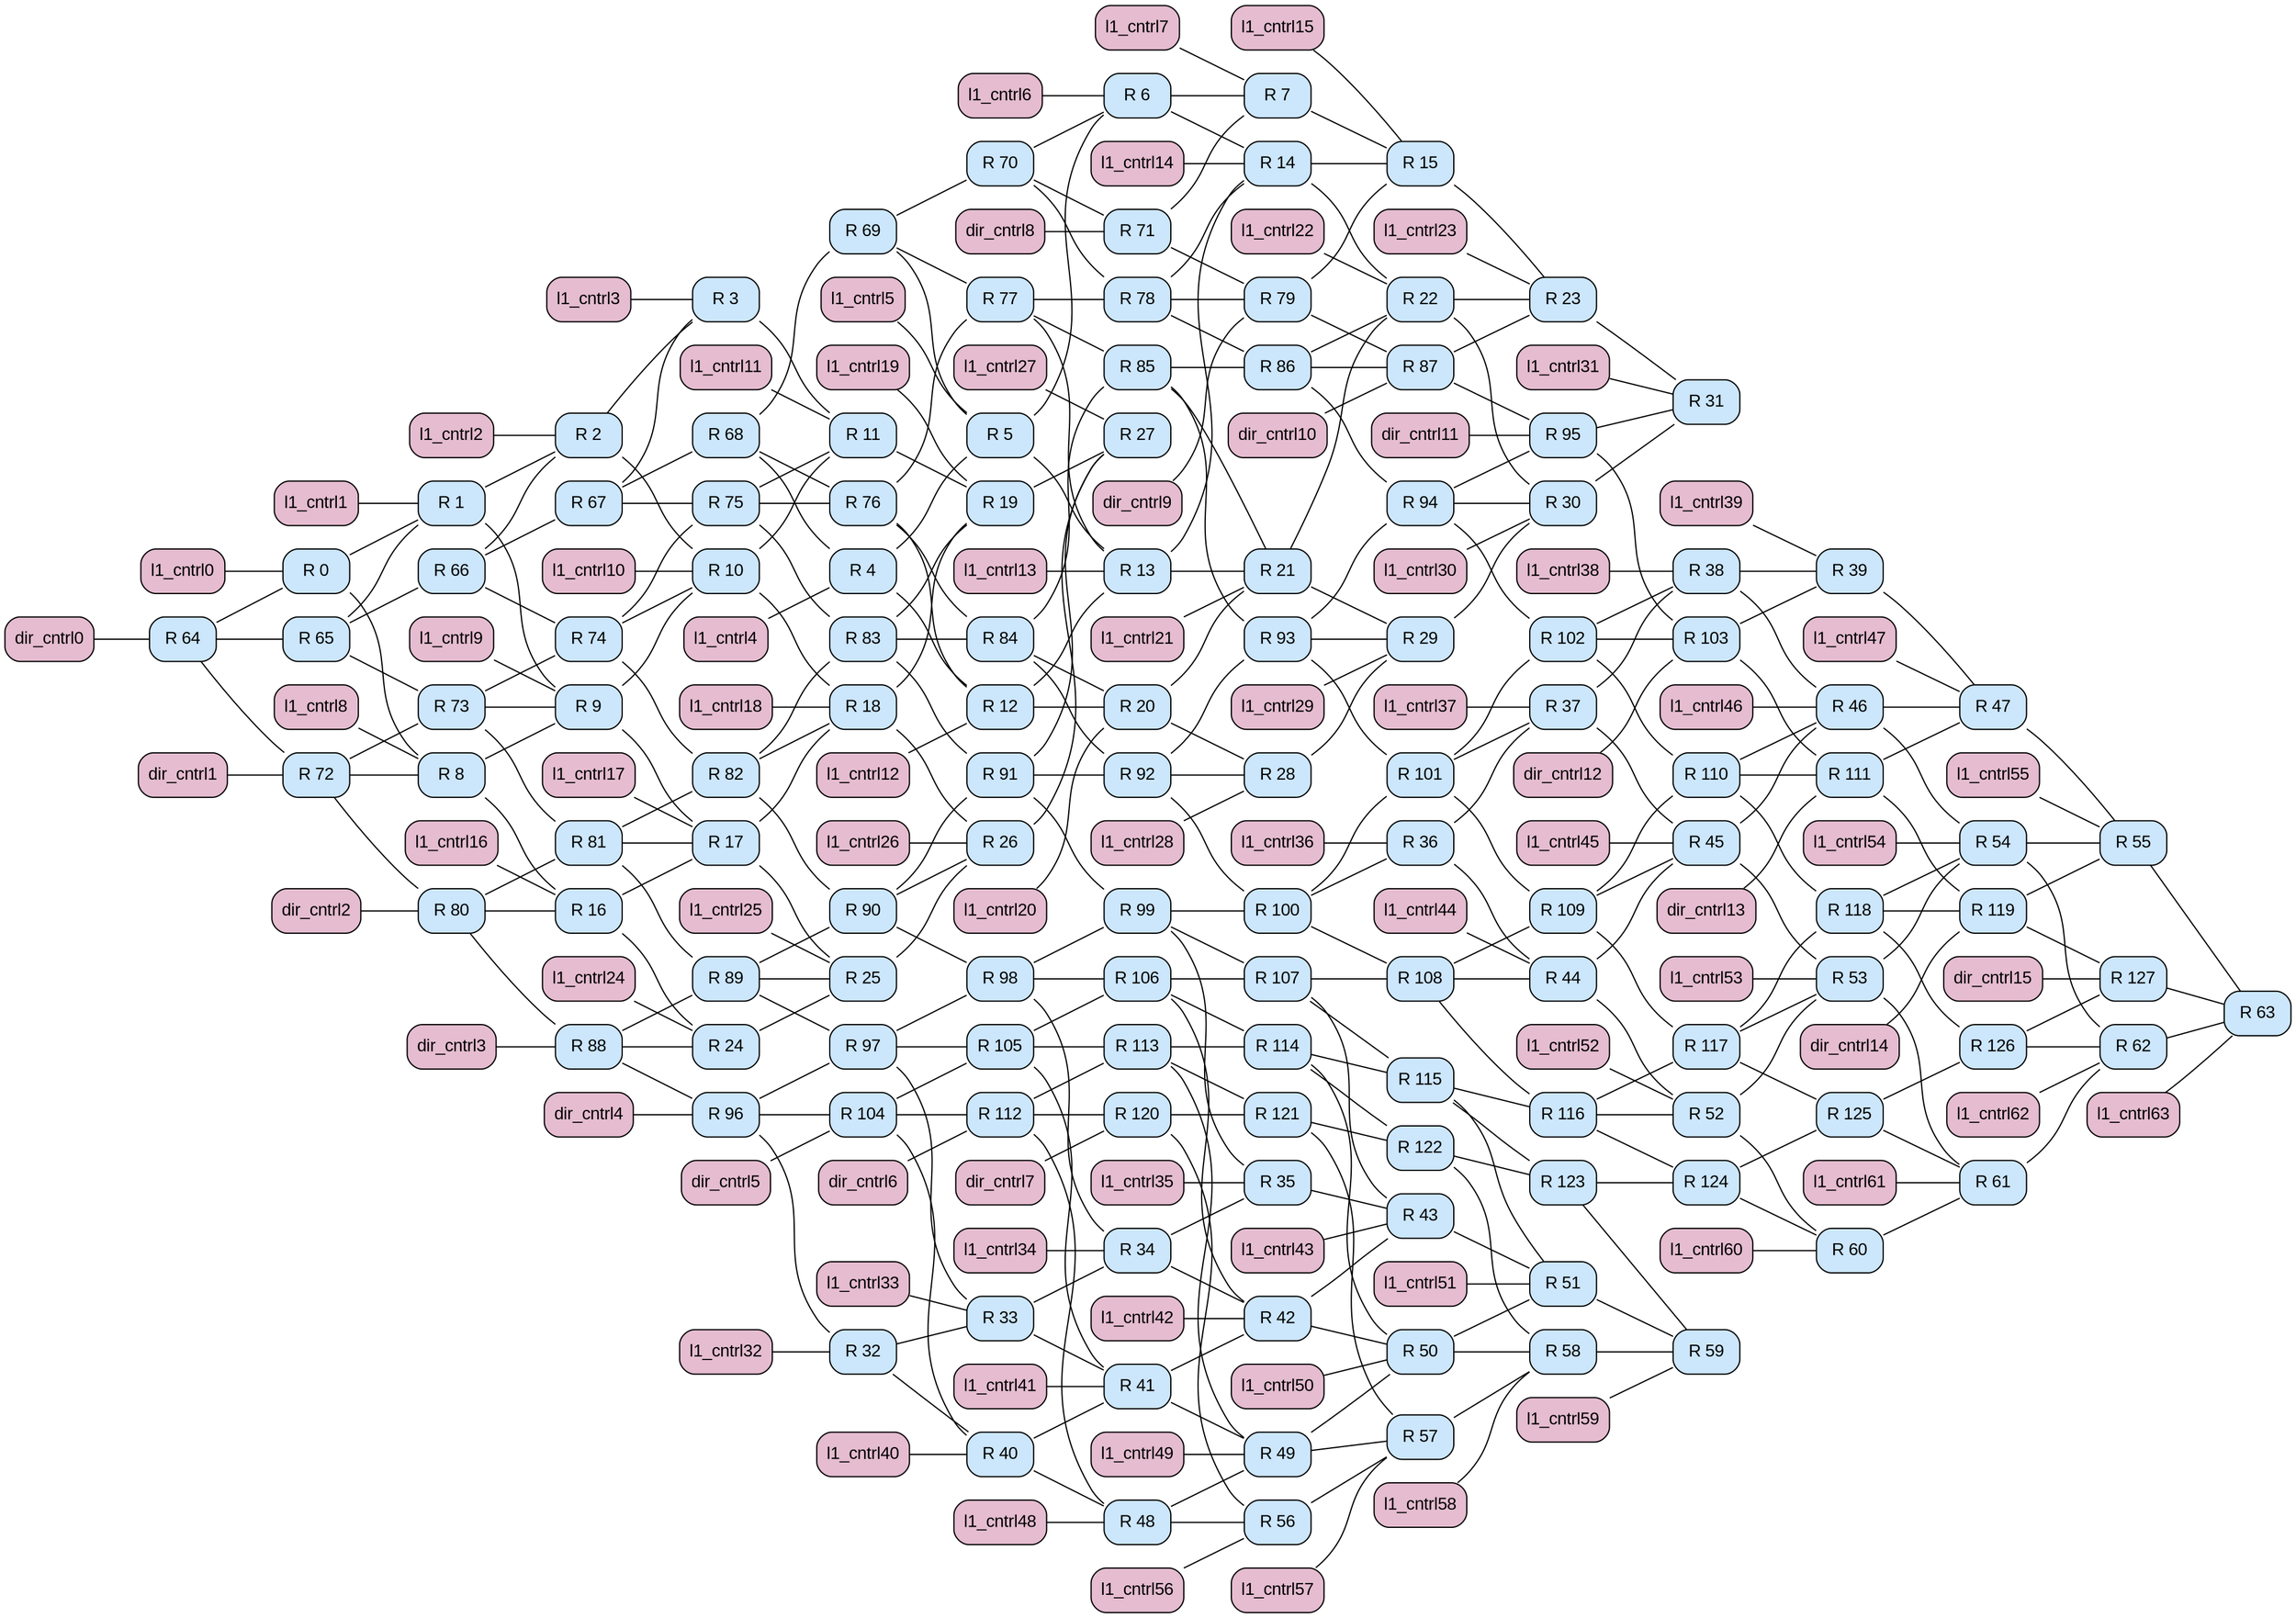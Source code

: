 graph G {
rankdir=LR;
"system.ruby.network.routers000" [color="#000000", fillcolor="#cce6fc", fontcolor="#000000", fontname=Arial, fontsize=14, label="R 0", shape=Mrecord, style="rounded, filled"];
"system.ruby.network.routers001" [color="#000000", fillcolor="#cce6fc", fontcolor="#000000", fontname=Arial, fontsize=14, label="R 1", shape=Mrecord, style="rounded, filled"];
"system.ruby.network.routers002" [color="#000000", fillcolor="#cce6fc", fontcolor="#000000", fontname=Arial, fontsize=14, label="R 2", shape=Mrecord, style="rounded, filled"];
"system.ruby.network.routers003" [color="#000000", fillcolor="#cce6fc", fontcolor="#000000", fontname=Arial, fontsize=14, label="R 3", shape=Mrecord, style="rounded, filled"];
"system.ruby.network.routers004" [color="#000000", fillcolor="#cce6fc", fontcolor="#000000", fontname=Arial, fontsize=14, label="R 4", shape=Mrecord, style="rounded, filled"];
"system.ruby.network.routers005" [color="#000000", fillcolor="#cce6fc", fontcolor="#000000", fontname=Arial, fontsize=14, label="R 5", shape=Mrecord, style="rounded, filled"];
"system.ruby.network.routers006" [color="#000000", fillcolor="#cce6fc", fontcolor="#000000", fontname=Arial, fontsize=14, label="R 6", shape=Mrecord, style="rounded, filled"];
"system.ruby.network.routers007" [color="#000000", fillcolor="#cce6fc", fontcolor="#000000", fontname=Arial, fontsize=14, label="R 7", shape=Mrecord, style="rounded, filled"];
"system.ruby.network.routers008" [color="#000000", fillcolor="#cce6fc", fontcolor="#000000", fontname=Arial, fontsize=14, label="R 8", shape=Mrecord, style="rounded, filled"];
"system.ruby.network.routers009" [color="#000000", fillcolor="#cce6fc", fontcolor="#000000", fontname=Arial, fontsize=14, label="R 9", shape=Mrecord, style="rounded, filled"];
"system.ruby.network.routers010" [color="#000000", fillcolor="#cce6fc", fontcolor="#000000", fontname=Arial, fontsize=14, label="R 10", shape=Mrecord, style="rounded, filled"];
"system.ruby.network.routers011" [color="#000000", fillcolor="#cce6fc", fontcolor="#000000", fontname=Arial, fontsize=14, label="R 11", shape=Mrecord, style="rounded, filled"];
"system.ruby.network.routers012" [color="#000000", fillcolor="#cce6fc", fontcolor="#000000", fontname=Arial, fontsize=14, label="R 12", shape=Mrecord, style="rounded, filled"];
"system.ruby.network.routers013" [color="#000000", fillcolor="#cce6fc", fontcolor="#000000", fontname=Arial, fontsize=14, label="R 13", shape=Mrecord, style="rounded, filled"];
"system.ruby.network.routers014" [color="#000000", fillcolor="#cce6fc", fontcolor="#000000", fontname=Arial, fontsize=14, label="R 14", shape=Mrecord, style="rounded, filled"];
"system.ruby.network.routers015" [color="#000000", fillcolor="#cce6fc", fontcolor="#000000", fontname=Arial, fontsize=14, label="R 15", shape=Mrecord, style="rounded, filled"];
"system.ruby.network.routers016" [color="#000000", fillcolor="#cce6fc", fontcolor="#000000", fontname=Arial, fontsize=14, label="R 16", shape=Mrecord, style="rounded, filled"];
"system.ruby.network.routers017" [color="#000000", fillcolor="#cce6fc", fontcolor="#000000", fontname=Arial, fontsize=14, label="R 17", shape=Mrecord, style="rounded, filled"];
"system.ruby.network.routers018" [color="#000000", fillcolor="#cce6fc", fontcolor="#000000", fontname=Arial, fontsize=14, label="R 18", shape=Mrecord, style="rounded, filled"];
"system.ruby.network.routers019" [color="#000000", fillcolor="#cce6fc", fontcolor="#000000", fontname=Arial, fontsize=14, label="R 19", shape=Mrecord, style="rounded, filled"];
"system.ruby.network.routers020" [color="#000000", fillcolor="#cce6fc", fontcolor="#000000", fontname=Arial, fontsize=14, label="R 20", shape=Mrecord, style="rounded, filled"];
"system.ruby.network.routers021" [color="#000000", fillcolor="#cce6fc", fontcolor="#000000", fontname=Arial, fontsize=14, label="R 21", shape=Mrecord, style="rounded, filled"];
"system.ruby.network.routers022" [color="#000000", fillcolor="#cce6fc", fontcolor="#000000", fontname=Arial, fontsize=14, label="R 22", shape=Mrecord, style="rounded, filled"];
"system.ruby.network.routers023" [color="#000000", fillcolor="#cce6fc", fontcolor="#000000", fontname=Arial, fontsize=14, label="R 23", shape=Mrecord, style="rounded, filled"];
"system.ruby.network.routers024" [color="#000000", fillcolor="#cce6fc", fontcolor="#000000", fontname=Arial, fontsize=14, label="R 24", shape=Mrecord, style="rounded, filled"];
"system.ruby.network.routers025" [color="#000000", fillcolor="#cce6fc", fontcolor="#000000", fontname=Arial, fontsize=14, label="R 25", shape=Mrecord, style="rounded, filled"];
"system.ruby.network.routers026" [color="#000000", fillcolor="#cce6fc", fontcolor="#000000", fontname=Arial, fontsize=14, label="R 26", shape=Mrecord, style="rounded, filled"];
"system.ruby.network.routers027" [color="#000000", fillcolor="#cce6fc", fontcolor="#000000", fontname=Arial, fontsize=14, label="R 27", shape=Mrecord, style="rounded, filled"];
"system.ruby.network.routers028" [color="#000000", fillcolor="#cce6fc", fontcolor="#000000", fontname=Arial, fontsize=14, label="R 28", shape=Mrecord, style="rounded, filled"];
"system.ruby.network.routers029" [color="#000000", fillcolor="#cce6fc", fontcolor="#000000", fontname=Arial, fontsize=14, label="R 29", shape=Mrecord, style="rounded, filled"];
"system.ruby.network.routers030" [color="#000000", fillcolor="#cce6fc", fontcolor="#000000", fontname=Arial, fontsize=14, label="R 30", shape=Mrecord, style="rounded, filled"];
"system.ruby.network.routers031" [color="#000000", fillcolor="#cce6fc", fontcolor="#000000", fontname=Arial, fontsize=14, label="R 31", shape=Mrecord, style="rounded, filled"];
"system.ruby.network.routers032" [color="#000000", fillcolor="#cce6fc", fontcolor="#000000", fontname=Arial, fontsize=14, label="R 32", shape=Mrecord, style="rounded, filled"];
"system.ruby.network.routers033" [color="#000000", fillcolor="#cce6fc", fontcolor="#000000", fontname=Arial, fontsize=14, label="R 33", shape=Mrecord, style="rounded, filled"];
"system.ruby.network.routers034" [color="#000000", fillcolor="#cce6fc", fontcolor="#000000", fontname=Arial, fontsize=14, label="R 34", shape=Mrecord, style="rounded, filled"];
"system.ruby.network.routers035" [color="#000000", fillcolor="#cce6fc", fontcolor="#000000", fontname=Arial, fontsize=14, label="R 35", shape=Mrecord, style="rounded, filled"];
"system.ruby.network.routers036" [color="#000000", fillcolor="#cce6fc", fontcolor="#000000", fontname=Arial, fontsize=14, label="R 36", shape=Mrecord, style="rounded, filled"];
"system.ruby.network.routers037" [color="#000000", fillcolor="#cce6fc", fontcolor="#000000", fontname=Arial, fontsize=14, label="R 37", shape=Mrecord, style="rounded, filled"];
"system.ruby.network.routers038" [color="#000000", fillcolor="#cce6fc", fontcolor="#000000", fontname=Arial, fontsize=14, label="R 38", shape=Mrecord, style="rounded, filled"];
"system.ruby.network.routers039" [color="#000000", fillcolor="#cce6fc", fontcolor="#000000", fontname=Arial, fontsize=14, label="R 39", shape=Mrecord, style="rounded, filled"];
"system.ruby.network.routers040" [color="#000000", fillcolor="#cce6fc", fontcolor="#000000", fontname=Arial, fontsize=14, label="R 40", shape=Mrecord, style="rounded, filled"];
"system.ruby.network.routers041" [color="#000000", fillcolor="#cce6fc", fontcolor="#000000", fontname=Arial, fontsize=14, label="R 41", shape=Mrecord, style="rounded, filled"];
"system.ruby.network.routers042" [color="#000000", fillcolor="#cce6fc", fontcolor="#000000", fontname=Arial, fontsize=14, label="R 42", shape=Mrecord, style="rounded, filled"];
"system.ruby.network.routers043" [color="#000000", fillcolor="#cce6fc", fontcolor="#000000", fontname=Arial, fontsize=14, label="R 43", shape=Mrecord, style="rounded, filled"];
"system.ruby.network.routers044" [color="#000000", fillcolor="#cce6fc", fontcolor="#000000", fontname=Arial, fontsize=14, label="R 44", shape=Mrecord, style="rounded, filled"];
"system.ruby.network.routers045" [color="#000000", fillcolor="#cce6fc", fontcolor="#000000", fontname=Arial, fontsize=14, label="R 45", shape=Mrecord, style="rounded, filled"];
"system.ruby.network.routers046" [color="#000000", fillcolor="#cce6fc", fontcolor="#000000", fontname=Arial, fontsize=14, label="R 46", shape=Mrecord, style="rounded, filled"];
"system.ruby.network.routers047" [color="#000000", fillcolor="#cce6fc", fontcolor="#000000", fontname=Arial, fontsize=14, label="R 47", shape=Mrecord, style="rounded, filled"];
"system.ruby.network.routers048" [color="#000000", fillcolor="#cce6fc", fontcolor="#000000", fontname=Arial, fontsize=14, label="R 48", shape=Mrecord, style="rounded, filled"];
"system.ruby.network.routers049" [color="#000000", fillcolor="#cce6fc", fontcolor="#000000", fontname=Arial, fontsize=14, label="R 49", shape=Mrecord, style="rounded, filled"];
"system.ruby.network.routers050" [color="#000000", fillcolor="#cce6fc", fontcolor="#000000", fontname=Arial, fontsize=14, label="R 50", shape=Mrecord, style="rounded, filled"];
"system.ruby.network.routers051" [color="#000000", fillcolor="#cce6fc", fontcolor="#000000", fontname=Arial, fontsize=14, label="R 51", shape=Mrecord, style="rounded, filled"];
"system.ruby.network.routers052" [color="#000000", fillcolor="#cce6fc", fontcolor="#000000", fontname=Arial, fontsize=14, label="R 52", shape=Mrecord, style="rounded, filled"];
"system.ruby.network.routers053" [color="#000000", fillcolor="#cce6fc", fontcolor="#000000", fontname=Arial, fontsize=14, label="R 53", shape=Mrecord, style="rounded, filled"];
"system.ruby.network.routers054" [color="#000000", fillcolor="#cce6fc", fontcolor="#000000", fontname=Arial, fontsize=14, label="R 54", shape=Mrecord, style="rounded, filled"];
"system.ruby.network.routers055" [color="#000000", fillcolor="#cce6fc", fontcolor="#000000", fontname=Arial, fontsize=14, label="R 55", shape=Mrecord, style="rounded, filled"];
"system.ruby.network.routers056" [color="#000000", fillcolor="#cce6fc", fontcolor="#000000", fontname=Arial, fontsize=14, label="R 56", shape=Mrecord, style="rounded, filled"];
"system.ruby.network.routers057" [color="#000000", fillcolor="#cce6fc", fontcolor="#000000", fontname=Arial, fontsize=14, label="R 57", shape=Mrecord, style="rounded, filled"];
"system.ruby.network.routers058" [color="#000000", fillcolor="#cce6fc", fontcolor="#000000", fontname=Arial, fontsize=14, label="R 58", shape=Mrecord, style="rounded, filled"];
"system.ruby.network.routers059" [color="#000000", fillcolor="#cce6fc", fontcolor="#000000", fontname=Arial, fontsize=14, label="R 59", shape=Mrecord, style="rounded, filled"];
"system.ruby.network.routers060" [color="#000000", fillcolor="#cce6fc", fontcolor="#000000", fontname=Arial, fontsize=14, label="R 60", shape=Mrecord, style="rounded, filled"];
"system.ruby.network.routers061" [color="#000000", fillcolor="#cce6fc", fontcolor="#000000", fontname=Arial, fontsize=14, label="R 61", shape=Mrecord, style="rounded, filled"];
"system.ruby.network.routers062" [color="#000000", fillcolor="#cce6fc", fontcolor="#000000", fontname=Arial, fontsize=14, label="R 62", shape=Mrecord, style="rounded, filled"];
"system.ruby.network.routers063" [color="#000000", fillcolor="#cce6fc", fontcolor="#000000", fontname=Arial, fontsize=14, label="R 63", shape=Mrecord, style="rounded, filled"];
"system.ruby.network.routers064" [color="#000000", fillcolor="#cce6fc", fontcolor="#000000", fontname=Arial, fontsize=14, label="R 64", shape=Mrecord, style="rounded, filled"];
"system.ruby.network.routers065" [color="#000000", fillcolor="#cce6fc", fontcolor="#000000", fontname=Arial, fontsize=14, label="R 65", shape=Mrecord, style="rounded, filled"];
"system.ruby.network.routers066" [color="#000000", fillcolor="#cce6fc", fontcolor="#000000", fontname=Arial, fontsize=14, label="R 66", shape=Mrecord, style="rounded, filled"];
"system.ruby.network.routers067" [color="#000000", fillcolor="#cce6fc", fontcolor="#000000", fontname=Arial, fontsize=14, label="R 67", shape=Mrecord, style="rounded, filled"];
"system.ruby.network.routers068" [color="#000000", fillcolor="#cce6fc", fontcolor="#000000", fontname=Arial, fontsize=14, label="R 68", shape=Mrecord, style="rounded, filled"];
"system.ruby.network.routers069" [color="#000000", fillcolor="#cce6fc", fontcolor="#000000", fontname=Arial, fontsize=14, label="R 69", shape=Mrecord, style="rounded, filled"];
"system.ruby.network.routers070" [color="#000000", fillcolor="#cce6fc", fontcolor="#000000", fontname=Arial, fontsize=14, label="R 70", shape=Mrecord, style="rounded, filled"];
"system.ruby.network.routers071" [color="#000000", fillcolor="#cce6fc", fontcolor="#000000", fontname=Arial, fontsize=14, label="R 71", shape=Mrecord, style="rounded, filled"];
"system.ruby.network.routers072" [color="#000000", fillcolor="#cce6fc", fontcolor="#000000", fontname=Arial, fontsize=14, label="R 72", shape=Mrecord, style="rounded, filled"];
"system.ruby.network.routers073" [color="#000000", fillcolor="#cce6fc", fontcolor="#000000", fontname=Arial, fontsize=14, label="R 73", shape=Mrecord, style="rounded, filled"];
"system.ruby.network.routers074" [color="#000000", fillcolor="#cce6fc", fontcolor="#000000", fontname=Arial, fontsize=14, label="R 74", shape=Mrecord, style="rounded, filled"];
"system.ruby.network.routers075" [color="#000000", fillcolor="#cce6fc", fontcolor="#000000", fontname=Arial, fontsize=14, label="R 75", shape=Mrecord, style="rounded, filled"];
"system.ruby.network.routers076" [color="#000000", fillcolor="#cce6fc", fontcolor="#000000", fontname=Arial, fontsize=14, label="R 76", shape=Mrecord, style="rounded, filled"];
"system.ruby.network.routers077" [color="#000000", fillcolor="#cce6fc", fontcolor="#000000", fontname=Arial, fontsize=14, label="R 77", shape=Mrecord, style="rounded, filled"];
"system.ruby.network.routers078" [color="#000000", fillcolor="#cce6fc", fontcolor="#000000", fontname=Arial, fontsize=14, label="R 78", shape=Mrecord, style="rounded, filled"];
"system.ruby.network.routers079" [color="#000000", fillcolor="#cce6fc", fontcolor="#000000", fontname=Arial, fontsize=14, label="R 79", shape=Mrecord, style="rounded, filled"];
"system.ruby.network.routers080" [color="#000000", fillcolor="#cce6fc", fontcolor="#000000", fontname=Arial, fontsize=14, label="R 80", shape=Mrecord, style="rounded, filled"];
"system.ruby.network.routers081" [color="#000000", fillcolor="#cce6fc", fontcolor="#000000", fontname=Arial, fontsize=14, label="R 81", shape=Mrecord, style="rounded, filled"];
"system.ruby.network.routers082" [color="#000000", fillcolor="#cce6fc", fontcolor="#000000", fontname=Arial, fontsize=14, label="R 82", shape=Mrecord, style="rounded, filled"];
"system.ruby.network.routers083" [color="#000000", fillcolor="#cce6fc", fontcolor="#000000", fontname=Arial, fontsize=14, label="R 83", shape=Mrecord, style="rounded, filled"];
"system.ruby.network.routers084" [color="#000000", fillcolor="#cce6fc", fontcolor="#000000", fontname=Arial, fontsize=14, label="R 84", shape=Mrecord, style="rounded, filled"];
"system.ruby.network.routers085" [color="#000000", fillcolor="#cce6fc", fontcolor="#000000", fontname=Arial, fontsize=14, label="R 85", shape=Mrecord, style="rounded, filled"];
"system.ruby.network.routers086" [color="#000000", fillcolor="#cce6fc", fontcolor="#000000", fontname=Arial, fontsize=14, label="R 86", shape=Mrecord, style="rounded, filled"];
"system.ruby.network.routers087" [color="#000000", fillcolor="#cce6fc", fontcolor="#000000", fontname=Arial, fontsize=14, label="R 87", shape=Mrecord, style="rounded, filled"];
"system.ruby.network.routers088" [color="#000000", fillcolor="#cce6fc", fontcolor="#000000", fontname=Arial, fontsize=14, label="R 88", shape=Mrecord, style="rounded, filled"];
"system.ruby.network.routers089" [color="#000000", fillcolor="#cce6fc", fontcolor="#000000", fontname=Arial, fontsize=14, label="R 89", shape=Mrecord, style="rounded, filled"];
"system.ruby.network.routers090" [color="#000000", fillcolor="#cce6fc", fontcolor="#000000", fontname=Arial, fontsize=14, label="R 90", shape=Mrecord, style="rounded, filled"];
"system.ruby.network.routers091" [color="#000000", fillcolor="#cce6fc", fontcolor="#000000", fontname=Arial, fontsize=14, label="R 91", shape=Mrecord, style="rounded, filled"];
"system.ruby.network.routers092" [color="#000000", fillcolor="#cce6fc", fontcolor="#000000", fontname=Arial, fontsize=14, label="R 92", shape=Mrecord, style="rounded, filled"];
"system.ruby.network.routers093" [color="#000000", fillcolor="#cce6fc", fontcolor="#000000", fontname=Arial, fontsize=14, label="R 93", shape=Mrecord, style="rounded, filled"];
"system.ruby.network.routers094" [color="#000000", fillcolor="#cce6fc", fontcolor="#000000", fontname=Arial, fontsize=14, label="R 94", shape=Mrecord, style="rounded, filled"];
"system.ruby.network.routers095" [color="#000000", fillcolor="#cce6fc", fontcolor="#000000", fontname=Arial, fontsize=14, label="R 95", shape=Mrecord, style="rounded, filled"];
"system.ruby.network.routers096" [color="#000000", fillcolor="#cce6fc", fontcolor="#000000", fontname=Arial, fontsize=14, label="R 96", shape=Mrecord, style="rounded, filled"];
"system.ruby.network.routers097" [color="#000000", fillcolor="#cce6fc", fontcolor="#000000", fontname=Arial, fontsize=14, label="R 97", shape=Mrecord, style="rounded, filled"];
"system.ruby.network.routers098" [color="#000000", fillcolor="#cce6fc", fontcolor="#000000", fontname=Arial, fontsize=14, label="R 98", shape=Mrecord, style="rounded, filled"];
"system.ruby.network.routers099" [color="#000000", fillcolor="#cce6fc", fontcolor="#000000", fontname=Arial, fontsize=14, label="R 99", shape=Mrecord, style="rounded, filled"];
"system.ruby.network.routers100" [color="#000000", fillcolor="#cce6fc", fontcolor="#000000", fontname=Arial, fontsize=14, label="R 100", shape=Mrecord, style="rounded, filled"];
"system.ruby.network.routers101" [color="#000000", fillcolor="#cce6fc", fontcolor="#000000", fontname=Arial, fontsize=14, label="R 101", shape=Mrecord, style="rounded, filled"];
"system.ruby.network.routers102" [color="#000000", fillcolor="#cce6fc", fontcolor="#000000", fontname=Arial, fontsize=14, label="R 102", shape=Mrecord, style="rounded, filled"];
"system.ruby.network.routers103" [color="#000000", fillcolor="#cce6fc", fontcolor="#000000", fontname=Arial, fontsize=14, label="R 103", shape=Mrecord, style="rounded, filled"];
"system.ruby.network.routers104" [color="#000000", fillcolor="#cce6fc", fontcolor="#000000", fontname=Arial, fontsize=14, label="R 104", shape=Mrecord, style="rounded, filled"];
"system.ruby.network.routers105" [color="#000000", fillcolor="#cce6fc", fontcolor="#000000", fontname=Arial, fontsize=14, label="R 105", shape=Mrecord, style="rounded, filled"];
"system.ruby.network.routers106" [color="#000000", fillcolor="#cce6fc", fontcolor="#000000", fontname=Arial, fontsize=14, label="R 106", shape=Mrecord, style="rounded, filled"];
"system.ruby.network.routers107" [color="#000000", fillcolor="#cce6fc", fontcolor="#000000", fontname=Arial, fontsize=14, label="R 107", shape=Mrecord, style="rounded, filled"];
"system.ruby.network.routers108" [color="#000000", fillcolor="#cce6fc", fontcolor="#000000", fontname=Arial, fontsize=14, label="R 108", shape=Mrecord, style="rounded, filled"];
"system.ruby.network.routers109" [color="#000000", fillcolor="#cce6fc", fontcolor="#000000", fontname=Arial, fontsize=14, label="R 109", shape=Mrecord, style="rounded, filled"];
"system.ruby.network.routers110" [color="#000000", fillcolor="#cce6fc", fontcolor="#000000", fontname=Arial, fontsize=14, label="R 110", shape=Mrecord, style="rounded, filled"];
"system.ruby.network.routers111" [color="#000000", fillcolor="#cce6fc", fontcolor="#000000", fontname=Arial, fontsize=14, label="R 111", shape=Mrecord, style="rounded, filled"];
"system.ruby.network.routers112" [color="#000000", fillcolor="#cce6fc", fontcolor="#000000", fontname=Arial, fontsize=14, label="R 112", shape=Mrecord, style="rounded, filled"];
"system.ruby.network.routers113" [color="#000000", fillcolor="#cce6fc", fontcolor="#000000", fontname=Arial, fontsize=14, label="R 113", shape=Mrecord, style="rounded, filled"];
"system.ruby.network.routers114" [color="#000000", fillcolor="#cce6fc", fontcolor="#000000", fontname=Arial, fontsize=14, label="R 114", shape=Mrecord, style="rounded, filled"];
"system.ruby.network.routers115" [color="#000000", fillcolor="#cce6fc", fontcolor="#000000", fontname=Arial, fontsize=14, label="R 115", shape=Mrecord, style="rounded, filled"];
"system.ruby.network.routers116" [color="#000000", fillcolor="#cce6fc", fontcolor="#000000", fontname=Arial, fontsize=14, label="R 116", shape=Mrecord, style="rounded, filled"];
"system.ruby.network.routers117" [color="#000000", fillcolor="#cce6fc", fontcolor="#000000", fontname=Arial, fontsize=14, label="R 117", shape=Mrecord, style="rounded, filled"];
"system.ruby.network.routers118" [color="#000000", fillcolor="#cce6fc", fontcolor="#000000", fontname=Arial, fontsize=14, label="R 118", shape=Mrecord, style="rounded, filled"];
"system.ruby.network.routers119" [color="#000000", fillcolor="#cce6fc", fontcolor="#000000", fontname=Arial, fontsize=14, label="R 119", shape=Mrecord, style="rounded, filled"];
"system.ruby.network.routers120" [color="#000000", fillcolor="#cce6fc", fontcolor="#000000", fontname=Arial, fontsize=14, label="R 120", shape=Mrecord, style="rounded, filled"];
"system.ruby.network.routers121" [color="#000000", fillcolor="#cce6fc", fontcolor="#000000", fontname=Arial, fontsize=14, label="R 121", shape=Mrecord, style="rounded, filled"];
"system.ruby.network.routers122" [color="#000000", fillcolor="#cce6fc", fontcolor="#000000", fontname=Arial, fontsize=14, label="R 122", shape=Mrecord, style="rounded, filled"];
"system.ruby.network.routers123" [color="#000000", fillcolor="#cce6fc", fontcolor="#000000", fontname=Arial, fontsize=14, label="R 123", shape=Mrecord, style="rounded, filled"];
"system.ruby.network.routers124" [color="#000000", fillcolor="#cce6fc", fontcolor="#000000", fontname=Arial, fontsize=14, label="R 124", shape=Mrecord, style="rounded, filled"];
"system.ruby.network.routers125" [color="#000000", fillcolor="#cce6fc", fontcolor="#000000", fontname=Arial, fontsize=14, label="R 125", shape=Mrecord, style="rounded, filled"];
"system.ruby.network.routers126" [color="#000000", fillcolor="#cce6fc", fontcolor="#000000", fontname=Arial, fontsize=14, label="R 126", shape=Mrecord, style="rounded, filled"];
"system.ruby.network.routers127" [color="#000000", fillcolor="#cce6fc", fontcolor="#000000", fontname=Arial, fontsize=14, label="R 127", shape=Mrecord, style="rounded, filled"];
"system.ruby.network.routers000" -- "system.ruby.network.routers001";
"system.ruby.network.routers001" -- "system.ruby.network.routers002";
"system.ruby.network.routers002" -- "system.ruby.network.routers003";
"system.ruby.network.routers004" -- "system.ruby.network.routers005";
"system.ruby.network.routers005" -- "system.ruby.network.routers006";
"system.ruby.network.routers006" -- "system.ruby.network.routers007";
"system.ruby.network.routers008" -- "system.ruby.network.routers009";
"system.ruby.network.routers009" -- "system.ruby.network.routers010";
"system.ruby.network.routers010" -- "system.ruby.network.routers011";
"system.ruby.network.routers012" -- "system.ruby.network.routers013";
"system.ruby.network.routers013" -- "system.ruby.network.routers014";
"system.ruby.network.routers014" -- "system.ruby.network.routers015";
"system.ruby.network.routers016" -- "system.ruby.network.routers017";
"system.ruby.network.routers017" -- "system.ruby.network.routers018";
"system.ruby.network.routers018" -- "system.ruby.network.routers019";
"system.ruby.network.routers020" -- "system.ruby.network.routers021";
"system.ruby.network.routers021" -- "system.ruby.network.routers022";
"system.ruby.network.routers022" -- "system.ruby.network.routers023";
"system.ruby.network.routers024" -- "system.ruby.network.routers025";
"system.ruby.network.routers025" -- "system.ruby.network.routers026";
"system.ruby.network.routers026" -- "system.ruby.network.routers027";
"system.ruby.network.routers028" -- "system.ruby.network.routers029";
"system.ruby.network.routers029" -- "system.ruby.network.routers030";
"system.ruby.network.routers030" -- "system.ruby.network.routers031";
"system.ruby.network.routers032" -- "system.ruby.network.routers033";
"system.ruby.network.routers033" -- "system.ruby.network.routers034";
"system.ruby.network.routers034" -- "system.ruby.network.routers035";
"system.ruby.network.routers036" -- "system.ruby.network.routers037";
"system.ruby.network.routers037" -- "system.ruby.network.routers038";
"system.ruby.network.routers038" -- "system.ruby.network.routers039";
"system.ruby.network.routers040" -- "system.ruby.network.routers041";
"system.ruby.network.routers041" -- "system.ruby.network.routers042";
"system.ruby.network.routers042" -- "system.ruby.network.routers043";
"system.ruby.network.routers044" -- "system.ruby.network.routers045";
"system.ruby.network.routers045" -- "system.ruby.network.routers046";
"system.ruby.network.routers046" -- "system.ruby.network.routers047";
"system.ruby.network.routers048" -- "system.ruby.network.routers049";
"system.ruby.network.routers049" -- "system.ruby.network.routers050";
"system.ruby.network.routers050" -- "system.ruby.network.routers051";
"system.ruby.network.routers052" -- "system.ruby.network.routers053";
"system.ruby.network.routers053" -- "system.ruby.network.routers054";
"system.ruby.network.routers054" -- "system.ruby.network.routers055";
"system.ruby.network.routers056" -- "system.ruby.network.routers057";
"system.ruby.network.routers057" -- "system.ruby.network.routers058";
"system.ruby.network.routers058" -- "system.ruby.network.routers059";
"system.ruby.network.routers060" -- "system.ruby.network.routers061";
"system.ruby.network.routers061" -- "system.ruby.network.routers062";
"system.ruby.network.routers062" -- "system.ruby.network.routers063";
"system.ruby.network.routers000" -- "system.ruby.network.routers008";
"system.ruby.network.routers008" -- "system.ruby.network.routers016";
"system.ruby.network.routers016" -- "system.ruby.network.routers024";
"system.ruby.network.routers032" -- "system.ruby.network.routers040";
"system.ruby.network.routers040" -- "system.ruby.network.routers048";
"system.ruby.network.routers048" -- "system.ruby.network.routers056";
"system.ruby.network.routers001" -- "system.ruby.network.routers009";
"system.ruby.network.routers009" -- "system.ruby.network.routers017";
"system.ruby.network.routers017" -- "system.ruby.network.routers025";
"system.ruby.network.routers033" -- "system.ruby.network.routers041";
"system.ruby.network.routers041" -- "system.ruby.network.routers049";
"system.ruby.network.routers049" -- "system.ruby.network.routers057";
"system.ruby.network.routers002" -- "system.ruby.network.routers010";
"system.ruby.network.routers010" -- "system.ruby.network.routers018";
"system.ruby.network.routers018" -- "system.ruby.network.routers026";
"system.ruby.network.routers034" -- "system.ruby.network.routers042";
"system.ruby.network.routers042" -- "system.ruby.network.routers050";
"system.ruby.network.routers050" -- "system.ruby.network.routers058";
"system.ruby.network.routers003" -- "system.ruby.network.routers011";
"system.ruby.network.routers011" -- "system.ruby.network.routers019";
"system.ruby.network.routers019" -- "system.ruby.network.routers027";
"system.ruby.network.routers035" -- "system.ruby.network.routers043";
"system.ruby.network.routers043" -- "system.ruby.network.routers051";
"system.ruby.network.routers051" -- "system.ruby.network.routers059";
"system.ruby.network.routers004" -- "system.ruby.network.routers012";
"system.ruby.network.routers012" -- "system.ruby.network.routers020";
"system.ruby.network.routers020" -- "system.ruby.network.routers028";
"system.ruby.network.routers036" -- "system.ruby.network.routers044";
"system.ruby.network.routers044" -- "system.ruby.network.routers052";
"system.ruby.network.routers052" -- "system.ruby.network.routers060";
"system.ruby.network.routers005" -- "system.ruby.network.routers013";
"system.ruby.network.routers013" -- "system.ruby.network.routers021";
"system.ruby.network.routers021" -- "system.ruby.network.routers029";
"system.ruby.network.routers037" -- "system.ruby.network.routers045";
"system.ruby.network.routers045" -- "system.ruby.network.routers053";
"system.ruby.network.routers053" -- "system.ruby.network.routers061";
"system.ruby.network.routers006" -- "system.ruby.network.routers014";
"system.ruby.network.routers014" -- "system.ruby.network.routers022";
"system.ruby.network.routers022" -- "system.ruby.network.routers030";
"system.ruby.network.routers038" -- "system.ruby.network.routers046";
"system.ruby.network.routers046" -- "system.ruby.network.routers054";
"system.ruby.network.routers054" -- "system.ruby.network.routers062";
"system.ruby.network.routers007" -- "system.ruby.network.routers015";
"system.ruby.network.routers015" -- "system.ruby.network.routers023";
"system.ruby.network.routers023" -- "system.ruby.network.routers031";
"system.ruby.network.routers039" -- "system.ruby.network.routers047";
"system.ruby.network.routers047" -- "system.ruby.network.routers055";
"system.ruby.network.routers055" -- "system.ruby.network.routers063";
"system.ruby.network.routers064" -- "system.ruby.network.routers065";
"system.ruby.network.routers065" -- "system.ruby.network.routers066";
"system.ruby.network.routers066" -- "system.ruby.network.routers067";
"system.ruby.network.routers067" -- "system.ruby.network.routers068";
"system.ruby.network.routers068" -- "system.ruby.network.routers069";
"system.ruby.network.routers069" -- "system.ruby.network.routers070";
"system.ruby.network.routers070" -- "system.ruby.network.routers071";
"system.ruby.network.routers072" -- "system.ruby.network.routers073";
"system.ruby.network.routers073" -- "system.ruby.network.routers074";
"system.ruby.network.routers074" -- "system.ruby.network.routers075";
"system.ruby.network.routers075" -- "system.ruby.network.routers076";
"system.ruby.network.routers076" -- "system.ruby.network.routers077";
"system.ruby.network.routers077" -- "system.ruby.network.routers078";
"system.ruby.network.routers078" -- "system.ruby.network.routers079";
"system.ruby.network.routers080" -- "system.ruby.network.routers081";
"system.ruby.network.routers081" -- "system.ruby.network.routers082";
"system.ruby.network.routers082" -- "system.ruby.network.routers083";
"system.ruby.network.routers083" -- "system.ruby.network.routers084";
"system.ruby.network.routers084" -- "system.ruby.network.routers085";
"system.ruby.network.routers085" -- "system.ruby.network.routers086";
"system.ruby.network.routers086" -- "system.ruby.network.routers087";
"system.ruby.network.routers088" -- "system.ruby.network.routers089";
"system.ruby.network.routers089" -- "system.ruby.network.routers090";
"system.ruby.network.routers090" -- "system.ruby.network.routers091";
"system.ruby.network.routers091" -- "system.ruby.network.routers092";
"system.ruby.network.routers092" -- "system.ruby.network.routers093";
"system.ruby.network.routers093" -- "system.ruby.network.routers094";
"system.ruby.network.routers094" -- "system.ruby.network.routers095";
"system.ruby.network.routers096" -- "system.ruby.network.routers097";
"system.ruby.network.routers097" -- "system.ruby.network.routers098";
"system.ruby.network.routers098" -- "system.ruby.network.routers099";
"system.ruby.network.routers099" -- "system.ruby.network.routers100";
"system.ruby.network.routers100" -- "system.ruby.network.routers101";
"system.ruby.network.routers101" -- "system.ruby.network.routers102";
"system.ruby.network.routers102" -- "system.ruby.network.routers103";
"system.ruby.network.routers104" -- "system.ruby.network.routers105";
"system.ruby.network.routers105" -- "system.ruby.network.routers106";
"system.ruby.network.routers106" -- "system.ruby.network.routers107";
"system.ruby.network.routers107" -- "system.ruby.network.routers108";
"system.ruby.network.routers108" -- "system.ruby.network.routers109";
"system.ruby.network.routers109" -- "system.ruby.network.routers110";
"system.ruby.network.routers110" -- "system.ruby.network.routers111";
"system.ruby.network.routers112" -- "system.ruby.network.routers113";
"system.ruby.network.routers113" -- "system.ruby.network.routers114";
"system.ruby.network.routers114" -- "system.ruby.network.routers115";
"system.ruby.network.routers115" -- "system.ruby.network.routers116";
"system.ruby.network.routers116" -- "system.ruby.network.routers117";
"system.ruby.network.routers117" -- "system.ruby.network.routers118";
"system.ruby.network.routers118" -- "system.ruby.network.routers119";
"system.ruby.network.routers120" -- "system.ruby.network.routers121";
"system.ruby.network.routers121" -- "system.ruby.network.routers122";
"system.ruby.network.routers122" -- "system.ruby.network.routers123";
"system.ruby.network.routers123" -- "system.ruby.network.routers124";
"system.ruby.network.routers124" -- "system.ruby.network.routers125";
"system.ruby.network.routers125" -- "system.ruby.network.routers126";
"system.ruby.network.routers126" -- "system.ruby.network.routers127";
"system.ruby.network.routers064" -- "system.ruby.network.routers072";
"system.ruby.network.routers072" -- "system.ruby.network.routers080";
"system.ruby.network.routers080" -- "system.ruby.network.routers088";
"system.ruby.network.routers088" -- "system.ruby.network.routers096";
"system.ruby.network.routers096" -- "system.ruby.network.routers104";
"system.ruby.network.routers104" -- "system.ruby.network.routers112";
"system.ruby.network.routers112" -- "system.ruby.network.routers120";
"system.ruby.network.routers065" -- "system.ruby.network.routers073";
"system.ruby.network.routers073" -- "system.ruby.network.routers081";
"system.ruby.network.routers081" -- "system.ruby.network.routers089";
"system.ruby.network.routers089" -- "system.ruby.network.routers097";
"system.ruby.network.routers097" -- "system.ruby.network.routers105";
"system.ruby.network.routers105" -- "system.ruby.network.routers113";
"system.ruby.network.routers113" -- "system.ruby.network.routers121";
"system.ruby.network.routers066" -- "system.ruby.network.routers074";
"system.ruby.network.routers074" -- "system.ruby.network.routers082";
"system.ruby.network.routers082" -- "system.ruby.network.routers090";
"system.ruby.network.routers090" -- "system.ruby.network.routers098";
"system.ruby.network.routers098" -- "system.ruby.network.routers106";
"system.ruby.network.routers106" -- "system.ruby.network.routers114";
"system.ruby.network.routers114" -- "system.ruby.network.routers122";
"system.ruby.network.routers067" -- "system.ruby.network.routers075";
"system.ruby.network.routers075" -- "system.ruby.network.routers083";
"system.ruby.network.routers083" -- "system.ruby.network.routers091";
"system.ruby.network.routers091" -- "system.ruby.network.routers099";
"system.ruby.network.routers099" -- "system.ruby.network.routers107";
"system.ruby.network.routers107" -- "system.ruby.network.routers115";
"system.ruby.network.routers115" -- "system.ruby.network.routers123";
"system.ruby.network.routers068" -- "system.ruby.network.routers076";
"system.ruby.network.routers076" -- "system.ruby.network.routers084";
"system.ruby.network.routers084" -- "system.ruby.network.routers092";
"system.ruby.network.routers092" -- "system.ruby.network.routers100";
"system.ruby.network.routers100" -- "system.ruby.network.routers108";
"system.ruby.network.routers108" -- "system.ruby.network.routers116";
"system.ruby.network.routers116" -- "system.ruby.network.routers124";
"system.ruby.network.routers069" -- "system.ruby.network.routers077";
"system.ruby.network.routers077" -- "system.ruby.network.routers085";
"system.ruby.network.routers085" -- "system.ruby.network.routers093";
"system.ruby.network.routers093" -- "system.ruby.network.routers101";
"system.ruby.network.routers101" -- "system.ruby.network.routers109";
"system.ruby.network.routers109" -- "system.ruby.network.routers117";
"system.ruby.network.routers117" -- "system.ruby.network.routers125";
"system.ruby.network.routers070" -- "system.ruby.network.routers078";
"system.ruby.network.routers078" -- "system.ruby.network.routers086";
"system.ruby.network.routers086" -- "system.ruby.network.routers094";
"system.ruby.network.routers094" -- "system.ruby.network.routers102";
"system.ruby.network.routers102" -- "system.ruby.network.routers110";
"system.ruby.network.routers110" -- "system.ruby.network.routers118";
"system.ruby.network.routers118" -- "system.ruby.network.routers126";
"system.ruby.network.routers071" -- "system.ruby.network.routers079";
"system.ruby.network.routers079" -- "system.ruby.network.routers087";
"system.ruby.network.routers087" -- "system.ruby.network.routers095";
"system.ruby.network.routers095" -- "system.ruby.network.routers103";
"system.ruby.network.routers103" -- "system.ruby.network.routers111";
"system.ruby.network.routers111" -- "system.ruby.network.routers119";
"system.ruby.network.routers119" -- "system.ruby.network.routers127";
"system.ruby.network.routers064" -- "system.ruby.network.routers000";
"system.ruby.network.routers072" -- "system.ruby.network.routers008";
"system.ruby.network.routers080" -- "system.ruby.network.routers016";
"system.ruby.network.routers088" -- "system.ruby.network.routers024";
"system.ruby.network.routers096" -- "system.ruby.network.routers032";
"system.ruby.network.routers104" -- "system.ruby.network.routers040";
"system.ruby.network.routers112" -- "system.ruby.network.routers048";
"system.ruby.network.routers120" -- "system.ruby.network.routers056";
"system.ruby.network.routers065" -- "system.ruby.network.routers001";
"system.ruby.network.routers073" -- "system.ruby.network.routers009";
"system.ruby.network.routers081" -- "system.ruby.network.routers017";
"system.ruby.network.routers089" -- "system.ruby.network.routers025";
"system.ruby.network.routers097" -- "system.ruby.network.routers033";
"system.ruby.network.routers105" -- "system.ruby.network.routers041";
"system.ruby.network.routers113" -- "system.ruby.network.routers049";
"system.ruby.network.routers121" -- "system.ruby.network.routers057";
"system.ruby.network.routers066" -- "system.ruby.network.routers002";
"system.ruby.network.routers074" -- "system.ruby.network.routers010";
"system.ruby.network.routers082" -- "system.ruby.network.routers018";
"system.ruby.network.routers090" -- "system.ruby.network.routers026";
"system.ruby.network.routers098" -- "system.ruby.network.routers034";
"system.ruby.network.routers106" -- "system.ruby.network.routers042";
"system.ruby.network.routers114" -- "system.ruby.network.routers050";
"system.ruby.network.routers122" -- "system.ruby.network.routers058";
"system.ruby.network.routers067" -- "system.ruby.network.routers003";
"system.ruby.network.routers075" -- "system.ruby.network.routers011";
"system.ruby.network.routers083" -- "system.ruby.network.routers019";
"system.ruby.network.routers091" -- "system.ruby.network.routers027";
"system.ruby.network.routers099" -- "system.ruby.network.routers035";
"system.ruby.network.routers107" -- "system.ruby.network.routers043";
"system.ruby.network.routers115" -- "system.ruby.network.routers051";
"system.ruby.network.routers123" -- "system.ruby.network.routers059";
"system.ruby.network.routers068" -- "system.ruby.network.routers004";
"system.ruby.network.routers076" -- "system.ruby.network.routers012";
"system.ruby.network.routers084" -- "system.ruby.network.routers020";
"system.ruby.network.routers092" -- "system.ruby.network.routers028";
"system.ruby.network.routers100" -- "system.ruby.network.routers036";
"system.ruby.network.routers108" -- "system.ruby.network.routers044";
"system.ruby.network.routers116" -- "system.ruby.network.routers052";
"system.ruby.network.routers124" -- "system.ruby.network.routers060";
"system.ruby.network.routers069" -- "system.ruby.network.routers005";
"system.ruby.network.routers077" -- "system.ruby.network.routers013";
"system.ruby.network.routers085" -- "system.ruby.network.routers021";
"system.ruby.network.routers093" -- "system.ruby.network.routers029";
"system.ruby.network.routers101" -- "system.ruby.network.routers037";
"system.ruby.network.routers109" -- "system.ruby.network.routers045";
"system.ruby.network.routers117" -- "system.ruby.network.routers053";
"system.ruby.network.routers125" -- "system.ruby.network.routers061";
"system.ruby.network.routers070" -- "system.ruby.network.routers006";
"system.ruby.network.routers078" -- "system.ruby.network.routers014";
"system.ruby.network.routers086" -- "system.ruby.network.routers022";
"system.ruby.network.routers094" -- "system.ruby.network.routers030";
"system.ruby.network.routers102" -- "system.ruby.network.routers038";
"system.ruby.network.routers110" -- "system.ruby.network.routers046";
"system.ruby.network.routers118" -- "system.ruby.network.routers054";
"system.ruby.network.routers126" -- "system.ruby.network.routers062";
"system.ruby.network.routers071" -- "system.ruby.network.routers007";
"system.ruby.network.routers079" -- "system.ruby.network.routers015";
"system.ruby.network.routers087" -- "system.ruby.network.routers023";
"system.ruby.network.routers095" -- "system.ruby.network.routers031";
"system.ruby.network.routers103" -- "system.ruby.network.routers039";
"system.ruby.network.routers111" -- "system.ruby.network.routers047";
"system.ruby.network.routers119" -- "system.ruby.network.routers055";
"system.ruby.network.routers127" -- "system.ruby.network.routers063";
"system.ruby.l1_cntrl0" [color="#000000", fillcolor="#e5bcd0", fontcolor="#000000", fontname=Arial, fontsize=14, label=l1_cntrl0, shape=Mrecord, style="rounded, filled"];
"system.ruby.l1_cntrl0" -- "system.ruby.network.routers000";
"system.ruby.l1_cntrl1" [color="#000000", fillcolor="#e5bcd0", fontcolor="#000000", fontname=Arial, fontsize=14, label=l1_cntrl1, shape=Mrecord, style="rounded, filled"];
"system.ruby.l1_cntrl1" -- "system.ruby.network.routers001";
"system.ruby.l1_cntrl2" [color="#000000", fillcolor="#e5bcd0", fontcolor="#000000", fontname=Arial, fontsize=14, label=l1_cntrl2, shape=Mrecord, style="rounded, filled"];
"system.ruby.l1_cntrl2" -- "system.ruby.network.routers002";
"system.ruby.l1_cntrl3" [color="#000000", fillcolor="#e5bcd0", fontcolor="#000000", fontname=Arial, fontsize=14, label=l1_cntrl3, shape=Mrecord, style="rounded, filled"];
"system.ruby.l1_cntrl3" -- "system.ruby.network.routers003";
"system.ruby.l1_cntrl4" [color="#000000", fillcolor="#e5bcd0", fontcolor="#000000", fontname=Arial, fontsize=14, label=l1_cntrl4, shape=Mrecord, style="rounded, filled"];
"system.ruby.l1_cntrl4" -- "system.ruby.network.routers004";
"system.ruby.l1_cntrl5" [color="#000000", fillcolor="#e5bcd0", fontcolor="#000000", fontname=Arial, fontsize=14, label=l1_cntrl5, shape=Mrecord, style="rounded, filled"];
"system.ruby.l1_cntrl5" -- "system.ruby.network.routers005";
"system.ruby.l1_cntrl6" [color="#000000", fillcolor="#e5bcd0", fontcolor="#000000", fontname=Arial, fontsize=14, label=l1_cntrl6, shape=Mrecord, style="rounded, filled"];
"system.ruby.l1_cntrl6" -- "system.ruby.network.routers006";
"system.ruby.l1_cntrl7" [color="#000000", fillcolor="#e5bcd0", fontcolor="#000000", fontname=Arial, fontsize=14, label=l1_cntrl7, shape=Mrecord, style="rounded, filled"];
"system.ruby.l1_cntrl7" -- "system.ruby.network.routers007";
"system.ruby.l1_cntrl8" [color="#000000", fillcolor="#e5bcd0", fontcolor="#000000", fontname=Arial, fontsize=14, label=l1_cntrl8, shape=Mrecord, style="rounded, filled"];
"system.ruby.l1_cntrl8" -- "system.ruby.network.routers008";
"system.ruby.l1_cntrl9" [color="#000000", fillcolor="#e5bcd0", fontcolor="#000000", fontname=Arial, fontsize=14, label=l1_cntrl9, shape=Mrecord, style="rounded, filled"];
"system.ruby.l1_cntrl9" -- "system.ruby.network.routers009";
"system.ruby.l1_cntrl10" [color="#000000", fillcolor="#e5bcd0", fontcolor="#000000", fontname=Arial, fontsize=14, label=l1_cntrl10, shape=Mrecord, style="rounded, filled"];
"system.ruby.l1_cntrl10" -- "system.ruby.network.routers010";
"system.ruby.l1_cntrl11" [color="#000000", fillcolor="#e5bcd0", fontcolor="#000000", fontname=Arial, fontsize=14, label=l1_cntrl11, shape=Mrecord, style="rounded, filled"];
"system.ruby.l1_cntrl11" -- "system.ruby.network.routers011";
"system.ruby.l1_cntrl12" [color="#000000", fillcolor="#e5bcd0", fontcolor="#000000", fontname=Arial, fontsize=14, label=l1_cntrl12, shape=Mrecord, style="rounded, filled"];
"system.ruby.l1_cntrl12" -- "system.ruby.network.routers012";
"system.ruby.l1_cntrl13" [color="#000000", fillcolor="#e5bcd0", fontcolor="#000000", fontname=Arial, fontsize=14, label=l1_cntrl13, shape=Mrecord, style="rounded, filled"];
"system.ruby.l1_cntrl13" -- "system.ruby.network.routers013";
"system.ruby.l1_cntrl14" [color="#000000", fillcolor="#e5bcd0", fontcolor="#000000", fontname=Arial, fontsize=14, label=l1_cntrl14, shape=Mrecord, style="rounded, filled"];
"system.ruby.l1_cntrl14" -- "system.ruby.network.routers014";
"system.ruby.l1_cntrl15" [color="#000000", fillcolor="#e5bcd0", fontcolor="#000000", fontname=Arial, fontsize=14, label=l1_cntrl15, shape=Mrecord, style="rounded, filled"];
"system.ruby.l1_cntrl15" -- "system.ruby.network.routers015";
"system.ruby.l1_cntrl16" [color="#000000", fillcolor="#e5bcd0", fontcolor="#000000", fontname=Arial, fontsize=14, label=l1_cntrl16, shape=Mrecord, style="rounded, filled"];
"system.ruby.l1_cntrl16" -- "system.ruby.network.routers016";
"system.ruby.l1_cntrl17" [color="#000000", fillcolor="#e5bcd0", fontcolor="#000000", fontname=Arial, fontsize=14, label=l1_cntrl17, shape=Mrecord, style="rounded, filled"];
"system.ruby.l1_cntrl17" -- "system.ruby.network.routers017";
"system.ruby.l1_cntrl18" [color="#000000", fillcolor="#e5bcd0", fontcolor="#000000", fontname=Arial, fontsize=14, label=l1_cntrl18, shape=Mrecord, style="rounded, filled"];
"system.ruby.l1_cntrl18" -- "system.ruby.network.routers018";
"system.ruby.l1_cntrl19" [color="#000000", fillcolor="#e5bcd0", fontcolor="#000000", fontname=Arial, fontsize=14, label=l1_cntrl19, shape=Mrecord, style="rounded, filled"];
"system.ruby.l1_cntrl19" -- "system.ruby.network.routers019";
"system.ruby.l1_cntrl20" [color="#000000", fillcolor="#e5bcd0", fontcolor="#000000", fontname=Arial, fontsize=14, label=l1_cntrl20, shape=Mrecord, style="rounded, filled"];
"system.ruby.l1_cntrl20" -- "system.ruby.network.routers020";
"system.ruby.l1_cntrl21" [color="#000000", fillcolor="#e5bcd0", fontcolor="#000000", fontname=Arial, fontsize=14, label=l1_cntrl21, shape=Mrecord, style="rounded, filled"];
"system.ruby.l1_cntrl21" -- "system.ruby.network.routers021";
"system.ruby.l1_cntrl22" [color="#000000", fillcolor="#e5bcd0", fontcolor="#000000", fontname=Arial, fontsize=14, label=l1_cntrl22, shape=Mrecord, style="rounded, filled"];
"system.ruby.l1_cntrl22" -- "system.ruby.network.routers022";
"system.ruby.l1_cntrl23" [color="#000000", fillcolor="#e5bcd0", fontcolor="#000000", fontname=Arial, fontsize=14, label=l1_cntrl23, shape=Mrecord, style="rounded, filled"];
"system.ruby.l1_cntrl23" -- "system.ruby.network.routers023";
"system.ruby.l1_cntrl24" [color="#000000", fillcolor="#e5bcd0", fontcolor="#000000", fontname=Arial, fontsize=14, label=l1_cntrl24, shape=Mrecord, style="rounded, filled"];
"system.ruby.l1_cntrl24" -- "system.ruby.network.routers024";
"system.ruby.l1_cntrl25" [color="#000000", fillcolor="#e5bcd0", fontcolor="#000000", fontname=Arial, fontsize=14, label=l1_cntrl25, shape=Mrecord, style="rounded, filled"];
"system.ruby.l1_cntrl25" -- "system.ruby.network.routers025";
"system.ruby.l1_cntrl26" [color="#000000", fillcolor="#e5bcd0", fontcolor="#000000", fontname=Arial, fontsize=14, label=l1_cntrl26, shape=Mrecord, style="rounded, filled"];
"system.ruby.l1_cntrl26" -- "system.ruby.network.routers026";
"system.ruby.l1_cntrl27" [color="#000000", fillcolor="#e5bcd0", fontcolor="#000000", fontname=Arial, fontsize=14, label=l1_cntrl27, shape=Mrecord, style="rounded, filled"];
"system.ruby.l1_cntrl27" -- "system.ruby.network.routers027";
"system.ruby.l1_cntrl28" [color="#000000", fillcolor="#e5bcd0", fontcolor="#000000", fontname=Arial, fontsize=14, label=l1_cntrl28, shape=Mrecord, style="rounded, filled"];
"system.ruby.l1_cntrl28" -- "system.ruby.network.routers028";
"system.ruby.l1_cntrl29" [color="#000000", fillcolor="#e5bcd0", fontcolor="#000000", fontname=Arial, fontsize=14, label=l1_cntrl29, shape=Mrecord, style="rounded, filled"];
"system.ruby.l1_cntrl29" -- "system.ruby.network.routers029";
"system.ruby.l1_cntrl30" [color="#000000", fillcolor="#e5bcd0", fontcolor="#000000", fontname=Arial, fontsize=14, label=l1_cntrl30, shape=Mrecord, style="rounded, filled"];
"system.ruby.l1_cntrl30" -- "system.ruby.network.routers030";
"system.ruby.l1_cntrl31" [color="#000000", fillcolor="#e5bcd0", fontcolor="#000000", fontname=Arial, fontsize=14, label=l1_cntrl31, shape=Mrecord, style="rounded, filled"];
"system.ruby.l1_cntrl31" -- "system.ruby.network.routers031";
"system.ruby.l1_cntrl32" [color="#000000", fillcolor="#e5bcd0", fontcolor="#000000", fontname=Arial, fontsize=14, label=l1_cntrl32, shape=Mrecord, style="rounded, filled"];
"system.ruby.l1_cntrl32" -- "system.ruby.network.routers032";
"system.ruby.l1_cntrl33" [color="#000000", fillcolor="#e5bcd0", fontcolor="#000000", fontname=Arial, fontsize=14, label=l1_cntrl33, shape=Mrecord, style="rounded, filled"];
"system.ruby.l1_cntrl33" -- "system.ruby.network.routers033";
"system.ruby.l1_cntrl34" [color="#000000", fillcolor="#e5bcd0", fontcolor="#000000", fontname=Arial, fontsize=14, label=l1_cntrl34, shape=Mrecord, style="rounded, filled"];
"system.ruby.l1_cntrl34" -- "system.ruby.network.routers034";
"system.ruby.l1_cntrl35" [color="#000000", fillcolor="#e5bcd0", fontcolor="#000000", fontname=Arial, fontsize=14, label=l1_cntrl35, shape=Mrecord, style="rounded, filled"];
"system.ruby.l1_cntrl35" -- "system.ruby.network.routers035";
"system.ruby.l1_cntrl36" [color="#000000", fillcolor="#e5bcd0", fontcolor="#000000", fontname=Arial, fontsize=14, label=l1_cntrl36, shape=Mrecord, style="rounded, filled"];
"system.ruby.l1_cntrl36" -- "system.ruby.network.routers036";
"system.ruby.l1_cntrl37" [color="#000000", fillcolor="#e5bcd0", fontcolor="#000000", fontname=Arial, fontsize=14, label=l1_cntrl37, shape=Mrecord, style="rounded, filled"];
"system.ruby.l1_cntrl37" -- "system.ruby.network.routers037";
"system.ruby.l1_cntrl38" [color="#000000", fillcolor="#e5bcd0", fontcolor="#000000", fontname=Arial, fontsize=14, label=l1_cntrl38, shape=Mrecord, style="rounded, filled"];
"system.ruby.l1_cntrl38" -- "system.ruby.network.routers038";
"system.ruby.l1_cntrl39" [color="#000000", fillcolor="#e5bcd0", fontcolor="#000000", fontname=Arial, fontsize=14, label=l1_cntrl39, shape=Mrecord, style="rounded, filled"];
"system.ruby.l1_cntrl39" -- "system.ruby.network.routers039";
"system.ruby.l1_cntrl40" [color="#000000", fillcolor="#e5bcd0", fontcolor="#000000", fontname=Arial, fontsize=14, label=l1_cntrl40, shape=Mrecord, style="rounded, filled"];
"system.ruby.l1_cntrl40" -- "system.ruby.network.routers040";
"system.ruby.l1_cntrl41" [color="#000000", fillcolor="#e5bcd0", fontcolor="#000000", fontname=Arial, fontsize=14, label=l1_cntrl41, shape=Mrecord, style="rounded, filled"];
"system.ruby.l1_cntrl41" -- "system.ruby.network.routers041";
"system.ruby.l1_cntrl42" [color="#000000", fillcolor="#e5bcd0", fontcolor="#000000", fontname=Arial, fontsize=14, label=l1_cntrl42, shape=Mrecord, style="rounded, filled"];
"system.ruby.l1_cntrl42" -- "system.ruby.network.routers042";
"system.ruby.l1_cntrl43" [color="#000000", fillcolor="#e5bcd0", fontcolor="#000000", fontname=Arial, fontsize=14, label=l1_cntrl43, shape=Mrecord, style="rounded, filled"];
"system.ruby.l1_cntrl43" -- "system.ruby.network.routers043";
"system.ruby.l1_cntrl44" [color="#000000", fillcolor="#e5bcd0", fontcolor="#000000", fontname=Arial, fontsize=14, label=l1_cntrl44, shape=Mrecord, style="rounded, filled"];
"system.ruby.l1_cntrl44" -- "system.ruby.network.routers044";
"system.ruby.l1_cntrl45" [color="#000000", fillcolor="#e5bcd0", fontcolor="#000000", fontname=Arial, fontsize=14, label=l1_cntrl45, shape=Mrecord, style="rounded, filled"];
"system.ruby.l1_cntrl45" -- "system.ruby.network.routers045";
"system.ruby.l1_cntrl46" [color="#000000", fillcolor="#e5bcd0", fontcolor="#000000", fontname=Arial, fontsize=14, label=l1_cntrl46, shape=Mrecord, style="rounded, filled"];
"system.ruby.l1_cntrl46" -- "system.ruby.network.routers046";
"system.ruby.l1_cntrl47" [color="#000000", fillcolor="#e5bcd0", fontcolor="#000000", fontname=Arial, fontsize=14, label=l1_cntrl47, shape=Mrecord, style="rounded, filled"];
"system.ruby.l1_cntrl47" -- "system.ruby.network.routers047";
"system.ruby.l1_cntrl48" [color="#000000", fillcolor="#e5bcd0", fontcolor="#000000", fontname=Arial, fontsize=14, label=l1_cntrl48, shape=Mrecord, style="rounded, filled"];
"system.ruby.l1_cntrl48" -- "system.ruby.network.routers048";
"system.ruby.l1_cntrl49" [color="#000000", fillcolor="#e5bcd0", fontcolor="#000000", fontname=Arial, fontsize=14, label=l1_cntrl49, shape=Mrecord, style="rounded, filled"];
"system.ruby.l1_cntrl49" -- "system.ruby.network.routers049";
"system.ruby.l1_cntrl50" [color="#000000", fillcolor="#e5bcd0", fontcolor="#000000", fontname=Arial, fontsize=14, label=l1_cntrl50, shape=Mrecord, style="rounded, filled"];
"system.ruby.l1_cntrl50" -- "system.ruby.network.routers050";
"system.ruby.l1_cntrl51" [color="#000000", fillcolor="#e5bcd0", fontcolor="#000000", fontname=Arial, fontsize=14, label=l1_cntrl51, shape=Mrecord, style="rounded, filled"];
"system.ruby.l1_cntrl51" -- "system.ruby.network.routers051";
"system.ruby.l1_cntrl52" [color="#000000", fillcolor="#e5bcd0", fontcolor="#000000", fontname=Arial, fontsize=14, label=l1_cntrl52, shape=Mrecord, style="rounded, filled"];
"system.ruby.l1_cntrl52" -- "system.ruby.network.routers052";
"system.ruby.l1_cntrl53" [color="#000000", fillcolor="#e5bcd0", fontcolor="#000000", fontname=Arial, fontsize=14, label=l1_cntrl53, shape=Mrecord, style="rounded, filled"];
"system.ruby.l1_cntrl53" -- "system.ruby.network.routers053";
"system.ruby.l1_cntrl54" [color="#000000", fillcolor="#e5bcd0", fontcolor="#000000", fontname=Arial, fontsize=14, label=l1_cntrl54, shape=Mrecord, style="rounded, filled"];
"system.ruby.l1_cntrl54" -- "system.ruby.network.routers054";
"system.ruby.l1_cntrl55" [color="#000000", fillcolor="#e5bcd0", fontcolor="#000000", fontname=Arial, fontsize=14, label=l1_cntrl55, shape=Mrecord, style="rounded, filled"];
"system.ruby.l1_cntrl55" -- "system.ruby.network.routers055";
"system.ruby.l1_cntrl56" [color="#000000", fillcolor="#e5bcd0", fontcolor="#000000", fontname=Arial, fontsize=14, label=l1_cntrl56, shape=Mrecord, style="rounded, filled"];
"system.ruby.l1_cntrl56" -- "system.ruby.network.routers056";
"system.ruby.l1_cntrl57" [color="#000000", fillcolor="#e5bcd0", fontcolor="#000000", fontname=Arial, fontsize=14, label=l1_cntrl57, shape=Mrecord, style="rounded, filled"];
"system.ruby.l1_cntrl57" -- "system.ruby.network.routers057";
"system.ruby.l1_cntrl58" [color="#000000", fillcolor="#e5bcd0", fontcolor="#000000", fontname=Arial, fontsize=14, label=l1_cntrl58, shape=Mrecord, style="rounded, filled"];
"system.ruby.l1_cntrl58" -- "system.ruby.network.routers058";
"system.ruby.l1_cntrl59" [color="#000000", fillcolor="#e5bcd0", fontcolor="#000000", fontname=Arial, fontsize=14, label=l1_cntrl59, shape=Mrecord, style="rounded, filled"];
"system.ruby.l1_cntrl59" -- "system.ruby.network.routers059";
"system.ruby.l1_cntrl60" [color="#000000", fillcolor="#e5bcd0", fontcolor="#000000", fontname=Arial, fontsize=14, label=l1_cntrl60, shape=Mrecord, style="rounded, filled"];
"system.ruby.l1_cntrl60" -- "system.ruby.network.routers060";
"system.ruby.l1_cntrl61" [color="#000000", fillcolor="#e5bcd0", fontcolor="#000000", fontname=Arial, fontsize=14, label=l1_cntrl61, shape=Mrecord, style="rounded, filled"];
"system.ruby.l1_cntrl61" -- "system.ruby.network.routers061";
"system.ruby.l1_cntrl62" [color="#000000", fillcolor="#e5bcd0", fontcolor="#000000", fontname=Arial, fontsize=14, label=l1_cntrl62, shape=Mrecord, style="rounded, filled"];
"system.ruby.l1_cntrl62" -- "system.ruby.network.routers062";
"system.ruby.l1_cntrl63" [color="#000000", fillcolor="#e5bcd0", fontcolor="#000000", fontname=Arial, fontsize=14, label=l1_cntrl63, shape=Mrecord, style="rounded, filled"];
"system.ruby.l1_cntrl63" -- "system.ruby.network.routers063";
"system.ruby.dir_cntrl0" [color="#000000", fillcolor="#e5bcd0", fontcolor="#000000", fontname=Arial, fontsize=14, label=dir_cntrl0, shape=Mrecord, style="rounded, filled"];
"system.ruby.dir_cntrl0" -- "system.ruby.network.routers064";
"system.ruby.dir_cntrl1" [color="#000000", fillcolor="#e5bcd0", fontcolor="#000000", fontname=Arial, fontsize=14, label=dir_cntrl1, shape=Mrecord, style="rounded, filled"];
"system.ruby.dir_cntrl1" -- "system.ruby.network.routers072";
"system.ruby.dir_cntrl2" [color="#000000", fillcolor="#e5bcd0", fontcolor="#000000", fontname=Arial, fontsize=14, label=dir_cntrl2, shape=Mrecord, style="rounded, filled"];
"system.ruby.dir_cntrl2" -- "system.ruby.network.routers080";
"system.ruby.dir_cntrl3" [color="#000000", fillcolor="#e5bcd0", fontcolor="#000000", fontname=Arial, fontsize=14, label=dir_cntrl3, shape=Mrecord, style="rounded, filled"];
"system.ruby.dir_cntrl3" -- "system.ruby.network.routers088";
"system.ruby.dir_cntrl4" [color="#000000", fillcolor="#e5bcd0", fontcolor="#000000", fontname=Arial, fontsize=14, label=dir_cntrl4, shape=Mrecord, style="rounded, filled"];
"system.ruby.dir_cntrl4" -- "system.ruby.network.routers096";
"system.ruby.dir_cntrl5" [color="#000000", fillcolor="#e5bcd0", fontcolor="#000000", fontname=Arial, fontsize=14, label=dir_cntrl5, shape=Mrecord, style="rounded, filled"];
"system.ruby.dir_cntrl5" -- "system.ruby.network.routers104";
"system.ruby.dir_cntrl6" [color="#000000", fillcolor="#e5bcd0", fontcolor="#000000", fontname=Arial, fontsize=14, label=dir_cntrl6, shape=Mrecord, style="rounded, filled"];
"system.ruby.dir_cntrl6" -- "system.ruby.network.routers112";
"system.ruby.dir_cntrl7" [color="#000000", fillcolor="#e5bcd0", fontcolor="#000000", fontname=Arial, fontsize=14, label=dir_cntrl7, shape=Mrecord, style="rounded, filled"];
"system.ruby.dir_cntrl7" -- "system.ruby.network.routers120";
"system.ruby.dir_cntrl8" [color="#000000", fillcolor="#e5bcd0", fontcolor="#000000", fontname=Arial, fontsize=14, label=dir_cntrl8, shape=Mrecord, style="rounded, filled"];
"system.ruby.dir_cntrl8" -- "system.ruby.network.routers071";
"system.ruby.dir_cntrl9" [color="#000000", fillcolor="#e5bcd0", fontcolor="#000000", fontname=Arial, fontsize=14, label=dir_cntrl9, shape=Mrecord, style="rounded, filled"];
"system.ruby.dir_cntrl9" -- "system.ruby.network.routers079";
"system.ruby.dir_cntrl10" [color="#000000", fillcolor="#e5bcd0", fontcolor="#000000", fontname=Arial, fontsize=14, label=dir_cntrl10, shape=Mrecord, style="rounded, filled"];
"system.ruby.dir_cntrl10" -- "system.ruby.network.routers087";
"system.ruby.dir_cntrl11" [color="#000000", fillcolor="#e5bcd0", fontcolor="#000000", fontname=Arial, fontsize=14, label=dir_cntrl11, shape=Mrecord, style="rounded, filled"];
"system.ruby.dir_cntrl11" -- "system.ruby.network.routers095";
"system.ruby.dir_cntrl12" [color="#000000", fillcolor="#e5bcd0", fontcolor="#000000", fontname=Arial, fontsize=14, label=dir_cntrl12, shape=Mrecord, style="rounded, filled"];
"system.ruby.dir_cntrl12" -- "system.ruby.network.routers103";
"system.ruby.dir_cntrl13" [color="#000000", fillcolor="#e5bcd0", fontcolor="#000000", fontname=Arial, fontsize=14, label=dir_cntrl13, shape=Mrecord, style="rounded, filled"];
"system.ruby.dir_cntrl13" -- "system.ruby.network.routers111";
"system.ruby.dir_cntrl14" [color="#000000", fillcolor="#e5bcd0", fontcolor="#000000", fontname=Arial, fontsize=14, label=dir_cntrl14, shape=Mrecord, style="rounded, filled"];
"system.ruby.dir_cntrl14" -- "system.ruby.network.routers119";
"system.ruby.dir_cntrl15" [color="#000000", fillcolor="#e5bcd0", fontcolor="#000000", fontname=Arial, fontsize=14, label=dir_cntrl15, shape=Mrecord, style="rounded, filled"];
"system.ruby.dir_cntrl15" -- "system.ruby.network.routers127";
}

